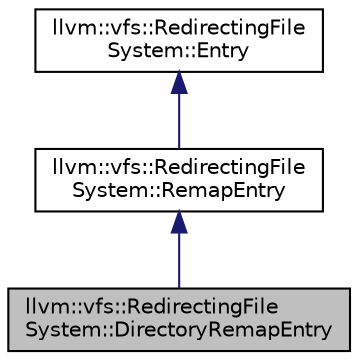 digraph "llvm::vfs::RedirectingFileSystem::DirectoryRemapEntry"
{
 // LATEX_PDF_SIZE
  bgcolor="transparent";
  edge [fontname="Helvetica",fontsize="10",labelfontname="Helvetica",labelfontsize="10"];
  node [fontname="Helvetica",fontsize="10",shape=record];
  Node1 [label="llvm::vfs::RedirectingFile\lSystem::DirectoryRemapEntry",height=0.2,width=0.4,color="black", fillcolor="grey75", style="filled", fontcolor="black",tooltip="A directory in the vfs that maps to a directory in the external file system."];
  Node2 -> Node1 [dir="back",color="midnightblue",fontsize="10",style="solid",fontname="Helvetica"];
  Node2 [label="llvm::vfs::RedirectingFile\lSystem::RemapEntry",height=0.2,width=0.4,color="black",URL="$classllvm_1_1vfs_1_1RedirectingFileSystem_1_1RemapEntry.html",tooltip="A file or directory in the vfs that is mapped to a file or directory in the external filesystem."];
  Node3 -> Node2 [dir="back",color="midnightblue",fontsize="10",style="solid",fontname="Helvetica"];
  Node3 [label="llvm::vfs::RedirectingFile\lSystem::Entry",height=0.2,width=0.4,color="black",URL="$classllvm_1_1vfs_1_1RedirectingFileSystem_1_1Entry.html",tooltip="A single file or directory in the VFS."];
}
